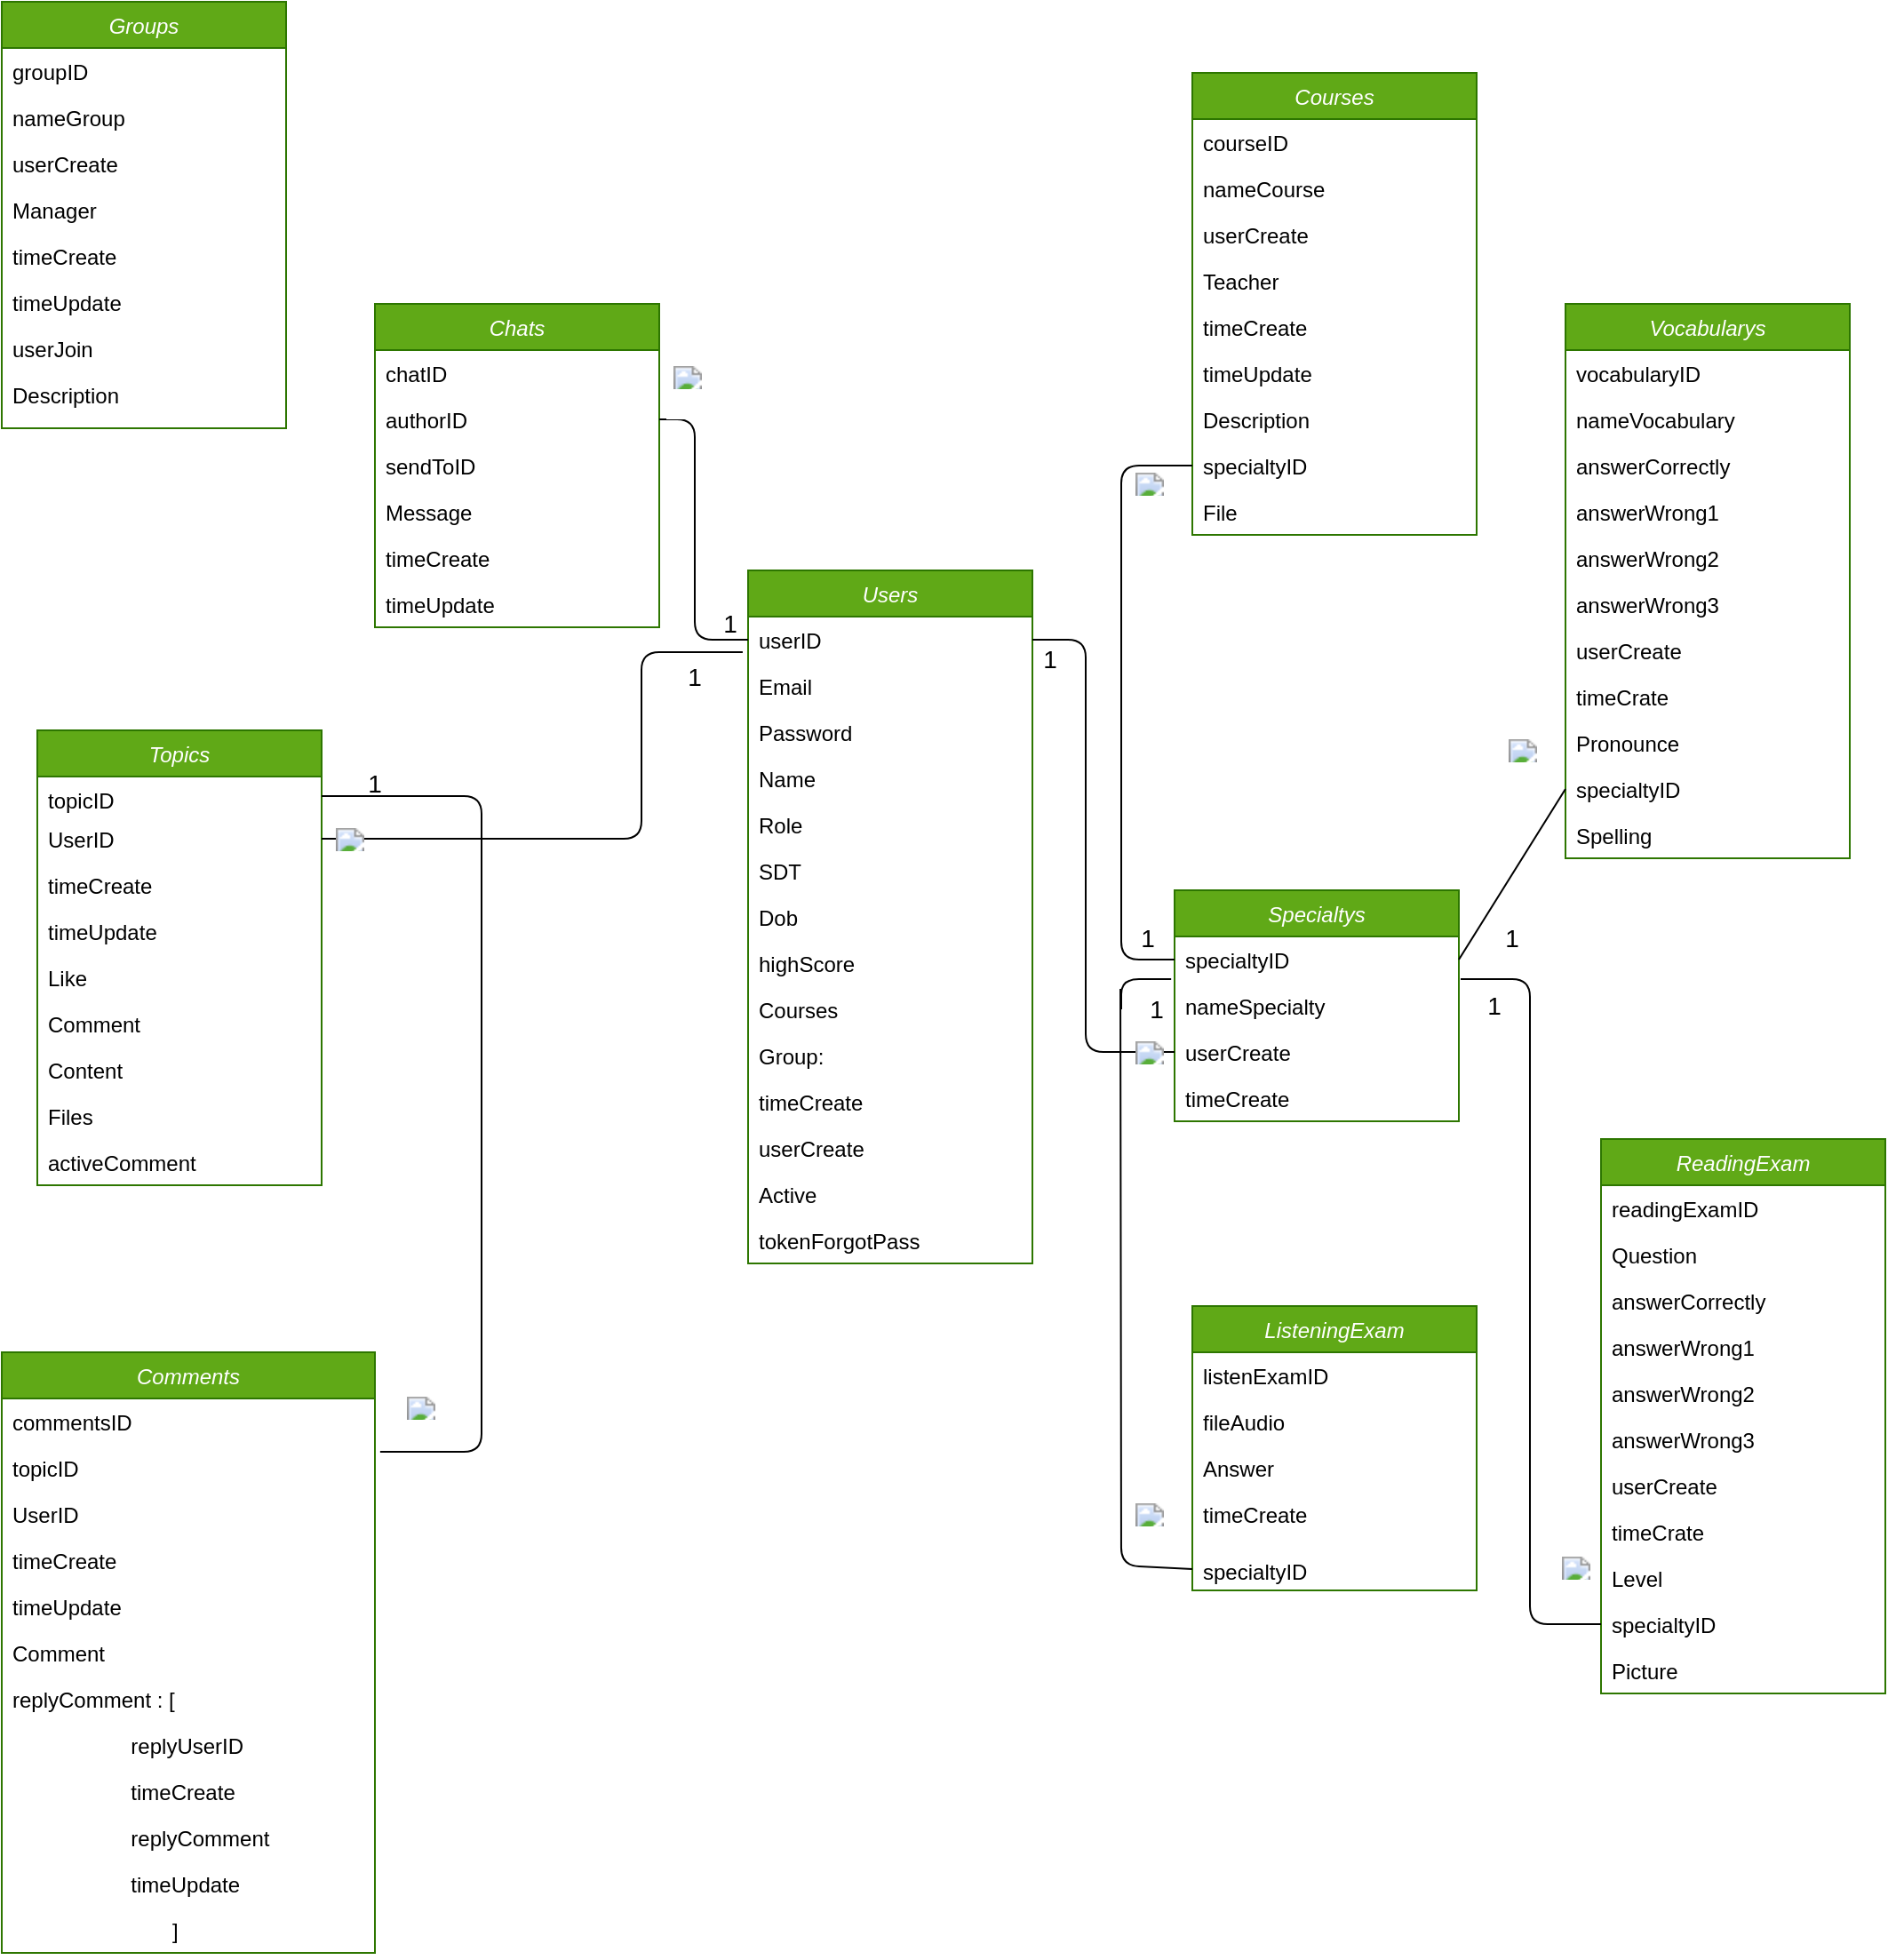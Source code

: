 <mxfile version="14.4.4" type="github">
  <diagram id="C5RBs43oDa-KdzZeNtuy" name="Page-1">
    <mxGraphModel dx="1422" dy="1973" grid="1" gridSize="10" guides="1" tooltips="1" connect="1" arrows="1" fold="1" page="1" pageScale="1" pageWidth="827" pageHeight="1169" math="0" shadow="0">
      <root>
        <mxCell id="WIyWlLk6GJQsqaUBKTNV-0" />
        <mxCell id="WIyWlLk6GJQsqaUBKTNV-1" parent="WIyWlLk6GJQsqaUBKTNV-0" />
        <mxCell id="zkfFHV4jXpPFQw0GAbJ--0" value="Users" style="swimlane;fontStyle=2;align=center;verticalAlign=top;childLayout=stackLayout;horizontal=1;startSize=26;horizontalStack=0;resizeParent=1;resizeLast=0;collapsible=1;marginBottom=0;rounded=0;shadow=0;strokeWidth=1;fillColor=#60a917;strokeColor=#2D7600;fontColor=#ffffff;" parent="WIyWlLk6GJQsqaUBKTNV-1" vertex="1">
          <mxGeometry x="470" y="-50" width="160" height="390" as="geometry">
            <mxRectangle x="230" y="140" width="160" height="26" as="alternateBounds" />
          </mxGeometry>
        </mxCell>
        <mxCell id="DKX2sRa082bbhXVmn_DM-65" value="userID" style="text;align=left;verticalAlign=top;spacingLeft=4;spacingRight=4;overflow=hidden;rotatable=0;points=[[0,0.5],[1,0.5]];portConstraint=eastwest;rounded=0;shadow=0;html=0;" vertex="1" parent="zkfFHV4jXpPFQw0GAbJ--0">
          <mxGeometry y="26" width="160" height="26" as="geometry" />
        </mxCell>
        <mxCell id="DKX2sRa082bbhXVmn_DM-53" value="Email" style="text;align=left;verticalAlign=top;spacingLeft=4;spacingRight=4;overflow=hidden;rotatable=0;points=[[0,0.5],[1,0.5]];portConstraint=eastwest;" vertex="1" parent="zkfFHV4jXpPFQw0GAbJ--0">
          <mxGeometry y="52" width="160" height="26" as="geometry" />
        </mxCell>
        <mxCell id="DKX2sRa082bbhXVmn_DM-54" value="Password" style="text;align=left;verticalAlign=top;spacingLeft=4;spacingRight=4;overflow=hidden;rotatable=0;points=[[0,0.5],[1,0.5]];portConstraint=eastwest;rounded=0;shadow=0;html=0;" vertex="1" parent="zkfFHV4jXpPFQw0GAbJ--0">
          <mxGeometry y="78" width="160" height="26" as="geometry" />
        </mxCell>
        <mxCell id="DKX2sRa082bbhXVmn_DM-55" value="Name" style="text;align=left;verticalAlign=top;spacingLeft=4;spacingRight=4;overflow=hidden;rotatable=0;points=[[0,0.5],[1,0.5]];portConstraint=eastwest;rounded=0;shadow=0;html=0;" vertex="1" parent="zkfFHV4jXpPFQw0GAbJ--0">
          <mxGeometry y="104" width="160" height="26" as="geometry" />
        </mxCell>
        <mxCell id="DKX2sRa082bbhXVmn_DM-57" value="Role" style="text;align=left;verticalAlign=top;spacingLeft=4;spacingRight=4;overflow=hidden;rotatable=0;points=[[0,0.5],[1,0.5]];portConstraint=eastwest;" vertex="1" parent="zkfFHV4jXpPFQw0GAbJ--0">
          <mxGeometry y="130" width="160" height="26" as="geometry" />
        </mxCell>
        <mxCell id="DKX2sRa082bbhXVmn_DM-58" value="SDT" style="text;align=left;verticalAlign=top;spacingLeft=4;spacingRight=4;overflow=hidden;rotatable=0;points=[[0,0.5],[1,0.5]];portConstraint=eastwest;" vertex="1" parent="zkfFHV4jXpPFQw0GAbJ--0">
          <mxGeometry y="156" width="160" height="26" as="geometry" />
        </mxCell>
        <mxCell id="DKX2sRa082bbhXVmn_DM-56" value="Dob" style="text;align=left;verticalAlign=top;spacingLeft=4;spacingRight=4;overflow=hidden;rotatable=0;points=[[0,0.5],[1,0.5]];portConstraint=eastwest;" vertex="1" parent="zkfFHV4jXpPFQw0GAbJ--0">
          <mxGeometry y="182" width="160" height="26" as="geometry" />
        </mxCell>
        <mxCell id="DKX2sRa082bbhXVmn_DM-62" value="highScore " style="text;align=left;verticalAlign=top;spacingLeft=4;spacingRight=4;overflow=hidden;rotatable=0;points=[[0,0.5],[1,0.5]];portConstraint=eastwest;" vertex="1" parent="zkfFHV4jXpPFQw0GAbJ--0">
          <mxGeometry y="208" width="160" height="26" as="geometry" />
        </mxCell>
        <mxCell id="DKX2sRa082bbhXVmn_DM-64" value="Courses" style="text;align=left;verticalAlign=top;spacingLeft=4;spacingRight=4;overflow=hidden;rotatable=0;points=[[0,0.5],[1,0.5]];portConstraint=eastwest;" vertex="1" parent="zkfFHV4jXpPFQw0GAbJ--0">
          <mxGeometry y="234" width="160" height="26" as="geometry" />
        </mxCell>
        <mxCell id="DKX2sRa082bbhXVmn_DM-61" value="Group: " style="text;align=left;verticalAlign=top;spacingLeft=4;spacingRight=4;overflow=hidden;rotatable=0;points=[[0,0.5],[1,0.5]];portConstraint=eastwest;" vertex="1" parent="zkfFHV4jXpPFQw0GAbJ--0">
          <mxGeometry y="260" width="160" height="26" as="geometry" />
        </mxCell>
        <mxCell id="DKX2sRa082bbhXVmn_DM-60" value="timeCreate" style="text;align=left;verticalAlign=top;spacingLeft=4;spacingRight=4;overflow=hidden;rotatable=0;points=[[0,0.5],[1,0.5]];portConstraint=eastwest;" vertex="1" parent="zkfFHV4jXpPFQw0GAbJ--0">
          <mxGeometry y="286" width="160" height="26" as="geometry" />
        </mxCell>
        <mxCell id="DKX2sRa082bbhXVmn_DM-59" value="userCreate" style="text;align=left;verticalAlign=top;spacingLeft=4;spacingRight=4;overflow=hidden;rotatable=0;points=[[0,0.5],[1,0.5]];portConstraint=eastwest;" vertex="1" parent="zkfFHV4jXpPFQw0GAbJ--0">
          <mxGeometry y="312" width="160" height="26" as="geometry" />
        </mxCell>
        <mxCell id="DKX2sRa082bbhXVmn_DM-63" value="Active" style="text;align=left;verticalAlign=top;spacingLeft=4;spacingRight=4;overflow=hidden;rotatable=0;points=[[0,0.5],[1,0.5]];portConstraint=eastwest;" vertex="1" parent="zkfFHV4jXpPFQw0GAbJ--0">
          <mxGeometry y="338" width="160" height="26" as="geometry" />
        </mxCell>
        <mxCell id="DKX2sRa082bbhXVmn_DM-79" value="tokenForgotPass" style="text;align=left;verticalAlign=top;spacingLeft=4;spacingRight=4;overflow=hidden;rotatable=0;points=[[0,0.5],[1,0.5]];portConstraint=eastwest;" vertex="1" parent="zkfFHV4jXpPFQw0GAbJ--0">
          <mxGeometry y="364" width="160" height="26" as="geometry" />
        </mxCell>
        <mxCell id="UrgilbvB2V-cs7pQ--tz-6" value="Specialtys" style="swimlane;fontStyle=2;align=center;verticalAlign=top;childLayout=stackLayout;horizontal=1;startSize=26;horizontalStack=0;resizeParent=1;resizeLast=0;collapsible=1;marginBottom=0;rounded=0;shadow=0;strokeWidth=1;fillColor=#60a917;strokeColor=#2D7600;fontColor=#ffffff;" parent="WIyWlLk6GJQsqaUBKTNV-1" vertex="1">
          <mxGeometry x="710" y="130" width="160" height="130" as="geometry">
            <mxRectangle x="230" y="140" width="160" height="26" as="alternateBounds" />
          </mxGeometry>
        </mxCell>
        <mxCell id="DKX2sRa082bbhXVmn_DM-66" value="specialtyID" style="text;align=left;verticalAlign=top;spacingLeft=4;spacingRight=4;overflow=hidden;rotatable=0;points=[[0,0.5],[1,0.5]];portConstraint=eastwest;rounded=0;shadow=0;html=0;" vertex="1" parent="UrgilbvB2V-cs7pQ--tz-6">
          <mxGeometry y="26" width="160" height="26" as="geometry" />
        </mxCell>
        <mxCell id="UrgilbvB2V-cs7pQ--tz-7" value="nameSpecialty&#xa; " style="text;align=left;verticalAlign=top;spacingLeft=4;spacingRight=4;overflow=hidden;rotatable=0;points=[[0,0.5],[1,0.5]];portConstraint=eastwest;" parent="UrgilbvB2V-cs7pQ--tz-6" vertex="1">
          <mxGeometry y="52" width="160" height="26" as="geometry" />
        </mxCell>
        <mxCell id="UrgilbvB2V-cs7pQ--tz-8" value="userCreate" style="text;align=left;verticalAlign=top;spacingLeft=4;spacingRight=4;overflow=hidden;rotatable=0;points=[[0,0.5],[1,0.5]];portConstraint=eastwest;rounded=0;shadow=0;html=0;" parent="UrgilbvB2V-cs7pQ--tz-6" vertex="1">
          <mxGeometry y="78" width="160" height="26" as="geometry" />
        </mxCell>
        <mxCell id="UrgilbvB2V-cs7pQ--tz-9" value="timeCreate" style="text;align=left;verticalAlign=top;spacingLeft=4;spacingRight=4;overflow=hidden;rotatable=0;points=[[0,0.5],[1,0.5]];portConstraint=eastwest;rounded=0;shadow=0;html=0;" parent="UrgilbvB2V-cs7pQ--tz-6" vertex="1">
          <mxGeometry y="104" width="160" height="26" as="geometry" />
        </mxCell>
        <mxCell id="UrgilbvB2V-cs7pQ--tz-18" value="Vocabularys" style="swimlane;fontStyle=2;align=center;verticalAlign=top;childLayout=stackLayout;horizontal=1;startSize=26;horizontalStack=0;resizeParent=1;resizeLast=0;collapsible=1;marginBottom=0;rounded=0;shadow=0;strokeWidth=1;fillColor=#60a917;strokeColor=#2D7600;fontColor=#ffffff;" parent="WIyWlLk6GJQsqaUBKTNV-1" vertex="1">
          <mxGeometry x="930" y="-200" width="160" height="312" as="geometry">
            <mxRectangle x="230" y="140" width="160" height="26" as="alternateBounds" />
          </mxGeometry>
        </mxCell>
        <mxCell id="DKX2sRa082bbhXVmn_DM-67" value="vocabularyID" style="text;align=left;verticalAlign=top;spacingLeft=4;spacingRight=4;overflow=hidden;rotatable=0;points=[[0,0.5],[1,0.5]];portConstraint=eastwest;" vertex="1" parent="UrgilbvB2V-cs7pQ--tz-18">
          <mxGeometry y="26" width="160" height="26" as="geometry" />
        </mxCell>
        <mxCell id="UrgilbvB2V-cs7pQ--tz-19" value="nameVocabulary" style="text;align=left;verticalAlign=top;spacingLeft=4;spacingRight=4;overflow=hidden;rotatable=0;points=[[0,0.5],[1,0.5]];portConstraint=eastwest;" parent="UrgilbvB2V-cs7pQ--tz-18" vertex="1">
          <mxGeometry y="52" width="160" height="26" as="geometry" />
        </mxCell>
        <mxCell id="UrgilbvB2V-cs7pQ--tz-20" value="answerCorrectly" style="text;align=left;verticalAlign=top;spacingLeft=4;spacingRight=4;overflow=hidden;rotatable=0;points=[[0,0.5],[1,0.5]];portConstraint=eastwest;rounded=0;shadow=0;html=0;" parent="UrgilbvB2V-cs7pQ--tz-18" vertex="1">
          <mxGeometry y="78" width="160" height="26" as="geometry" />
        </mxCell>
        <mxCell id="UrgilbvB2V-cs7pQ--tz-21" value="answerWrong1" style="text;align=left;verticalAlign=top;spacingLeft=4;spacingRight=4;overflow=hidden;rotatable=0;points=[[0,0.5],[1,0.5]];portConstraint=eastwest;rounded=0;shadow=0;html=0;" parent="UrgilbvB2V-cs7pQ--tz-18" vertex="1">
          <mxGeometry y="104" width="160" height="26" as="geometry" />
        </mxCell>
        <mxCell id="UrgilbvB2V-cs7pQ--tz-22" value="answerWrong2" style="text;align=left;verticalAlign=top;spacingLeft=4;spacingRight=4;overflow=hidden;rotatable=0;points=[[0,0.5],[1,0.5]];portConstraint=eastwest;" parent="UrgilbvB2V-cs7pQ--tz-18" vertex="1">
          <mxGeometry y="130" width="160" height="26" as="geometry" />
        </mxCell>
        <mxCell id="UrgilbvB2V-cs7pQ--tz-23" value="answerWrong3" style="text;align=left;verticalAlign=top;spacingLeft=4;spacingRight=4;overflow=hidden;rotatable=0;points=[[0,0.5],[1,0.5]];portConstraint=eastwest;" parent="UrgilbvB2V-cs7pQ--tz-18" vertex="1">
          <mxGeometry y="156" width="160" height="26" as="geometry" />
        </mxCell>
        <mxCell id="UrgilbvB2V-cs7pQ--tz-24" value="userCreate" style="text;align=left;verticalAlign=top;spacingLeft=4;spacingRight=4;overflow=hidden;rotatable=0;points=[[0,0.5],[1,0.5]];portConstraint=eastwest;" parent="UrgilbvB2V-cs7pQ--tz-18" vertex="1">
          <mxGeometry y="182" width="160" height="26" as="geometry" />
        </mxCell>
        <mxCell id="UrgilbvB2V-cs7pQ--tz-25" value="timeCrate" style="text;align=left;verticalAlign=top;spacingLeft=4;spacingRight=4;overflow=hidden;rotatable=0;points=[[0,0.5],[1,0.5]];portConstraint=eastwest;" parent="UrgilbvB2V-cs7pQ--tz-18" vertex="1">
          <mxGeometry y="208" width="160" height="26" as="geometry" />
        </mxCell>
        <mxCell id="UrgilbvB2V-cs7pQ--tz-26" value="Pronounce" style="text;align=left;verticalAlign=top;spacingLeft=4;spacingRight=4;overflow=hidden;rotatable=0;points=[[0,0.5],[1,0.5]];portConstraint=eastwest;" parent="UrgilbvB2V-cs7pQ--tz-18" vertex="1">
          <mxGeometry y="234" width="160" height="26" as="geometry" />
        </mxCell>
        <mxCell id="UrgilbvB2V-cs7pQ--tz-27" value="specialtyID" style="text;align=left;verticalAlign=top;spacingLeft=4;spacingRight=4;overflow=hidden;rotatable=0;points=[[0,0.5],[1,0.5]];portConstraint=eastwest;" parent="UrgilbvB2V-cs7pQ--tz-18" vertex="1">
          <mxGeometry y="260" width="160" height="26" as="geometry" />
        </mxCell>
        <mxCell id="UrgilbvB2V-cs7pQ--tz-28" value="Spelling" style="text;align=left;verticalAlign=top;spacingLeft=4;spacingRight=4;overflow=hidden;rotatable=0;points=[[0,0.5],[1,0.5]];portConstraint=eastwest;" parent="UrgilbvB2V-cs7pQ--tz-18" vertex="1">
          <mxGeometry y="286" width="160" height="26" as="geometry" />
        </mxCell>
        <mxCell id="UrgilbvB2V-cs7pQ--tz-33" value="ReadingExam" style="swimlane;fontStyle=2;align=center;verticalAlign=top;childLayout=stackLayout;horizontal=1;startSize=26;horizontalStack=0;resizeParent=1;resizeLast=0;collapsible=1;marginBottom=0;rounded=0;shadow=0;strokeWidth=1;fillColor=#60a917;strokeColor=#2D7600;fontColor=#ffffff;" parent="WIyWlLk6GJQsqaUBKTNV-1" vertex="1">
          <mxGeometry x="950" y="270" width="160" height="312" as="geometry">
            <mxRectangle x="230" y="140" width="160" height="26" as="alternateBounds" />
          </mxGeometry>
        </mxCell>
        <mxCell id="DKX2sRa082bbhXVmn_DM-69" value="readingExamID" style="text;align=left;verticalAlign=top;spacingLeft=4;spacingRight=4;overflow=hidden;rotatable=0;points=[[0,0.5],[1,0.5]];portConstraint=eastwest;" vertex="1" parent="UrgilbvB2V-cs7pQ--tz-33">
          <mxGeometry y="26" width="160" height="26" as="geometry" />
        </mxCell>
        <mxCell id="UrgilbvB2V-cs7pQ--tz-34" value="Question" style="text;align=left;verticalAlign=top;spacingLeft=4;spacingRight=4;overflow=hidden;rotatable=0;points=[[0,0.5],[1,0.5]];portConstraint=eastwest;" parent="UrgilbvB2V-cs7pQ--tz-33" vertex="1">
          <mxGeometry y="52" width="160" height="26" as="geometry" />
        </mxCell>
        <mxCell id="UrgilbvB2V-cs7pQ--tz-35" value="answerCorrectly" style="text;align=left;verticalAlign=top;spacingLeft=4;spacingRight=4;overflow=hidden;rotatable=0;points=[[0,0.5],[1,0.5]];portConstraint=eastwest;rounded=0;shadow=0;html=0;" parent="UrgilbvB2V-cs7pQ--tz-33" vertex="1">
          <mxGeometry y="78" width="160" height="26" as="geometry" />
        </mxCell>
        <mxCell id="UrgilbvB2V-cs7pQ--tz-36" value="answerWrong1" style="text;align=left;verticalAlign=top;spacingLeft=4;spacingRight=4;overflow=hidden;rotatable=0;points=[[0,0.5],[1,0.5]];portConstraint=eastwest;rounded=0;shadow=0;html=0;" parent="UrgilbvB2V-cs7pQ--tz-33" vertex="1">
          <mxGeometry y="104" width="160" height="26" as="geometry" />
        </mxCell>
        <mxCell id="UrgilbvB2V-cs7pQ--tz-37" value="answerWrong2" style="text;align=left;verticalAlign=top;spacingLeft=4;spacingRight=4;overflow=hidden;rotatable=0;points=[[0,0.5],[1,0.5]];portConstraint=eastwest;" parent="UrgilbvB2V-cs7pQ--tz-33" vertex="1">
          <mxGeometry y="130" width="160" height="26" as="geometry" />
        </mxCell>
        <mxCell id="UrgilbvB2V-cs7pQ--tz-38" value="answerWrong3" style="text;align=left;verticalAlign=top;spacingLeft=4;spacingRight=4;overflow=hidden;rotatable=0;points=[[0,0.5],[1,0.5]];portConstraint=eastwest;" parent="UrgilbvB2V-cs7pQ--tz-33" vertex="1">
          <mxGeometry y="156" width="160" height="26" as="geometry" />
        </mxCell>
        <mxCell id="UrgilbvB2V-cs7pQ--tz-39" value="userCreate" style="text;align=left;verticalAlign=top;spacingLeft=4;spacingRight=4;overflow=hidden;rotatable=0;points=[[0,0.5],[1,0.5]];portConstraint=eastwest;" parent="UrgilbvB2V-cs7pQ--tz-33" vertex="1">
          <mxGeometry y="182" width="160" height="26" as="geometry" />
        </mxCell>
        <mxCell id="UrgilbvB2V-cs7pQ--tz-40" value="timeCrate" style="text;align=left;verticalAlign=top;spacingLeft=4;spacingRight=4;overflow=hidden;rotatable=0;points=[[0,0.5],[1,0.5]];portConstraint=eastwest;" parent="UrgilbvB2V-cs7pQ--tz-33" vertex="1">
          <mxGeometry y="208" width="160" height="26" as="geometry" />
        </mxCell>
        <mxCell id="UrgilbvB2V-cs7pQ--tz-41" value="Level" style="text;align=left;verticalAlign=top;spacingLeft=4;spacingRight=4;overflow=hidden;rotatable=0;points=[[0,0.5],[1,0.5]];portConstraint=eastwest;" parent="UrgilbvB2V-cs7pQ--tz-33" vertex="1">
          <mxGeometry y="234" width="160" height="26" as="geometry" />
        </mxCell>
        <mxCell id="UrgilbvB2V-cs7pQ--tz-42" value="specialtyID" style="text;align=left;verticalAlign=top;spacingLeft=4;spacingRight=4;overflow=hidden;rotatable=0;points=[[0,0.5],[1,0.5]];portConstraint=eastwest;" parent="UrgilbvB2V-cs7pQ--tz-33" vertex="1">
          <mxGeometry y="260" width="160" height="26" as="geometry" />
        </mxCell>
        <mxCell id="UrgilbvB2V-cs7pQ--tz-43" value="Picture" style="text;align=left;verticalAlign=top;spacingLeft=4;spacingRight=4;overflow=hidden;rotatable=0;points=[[0,0.5],[1,0.5]];portConstraint=eastwest;" parent="UrgilbvB2V-cs7pQ--tz-33" vertex="1">
          <mxGeometry y="286" width="160" height="26" as="geometry" />
        </mxCell>
        <mxCell id="DKX2sRa082bbhXVmn_DM-1" value="Topics" style="swimlane;fontStyle=2;align=center;verticalAlign=top;childLayout=stackLayout;horizontal=1;startSize=26;horizontalStack=0;resizeParent=1;resizeLast=0;collapsible=1;marginBottom=0;rounded=0;shadow=0;strokeWidth=1;fillColor=#60a917;strokeColor=#2D7600;fontColor=#ffffff;" vertex="1" parent="WIyWlLk6GJQsqaUBKTNV-1">
          <mxGeometry x="70" y="40" width="160" height="256" as="geometry">
            <mxRectangle x="230" y="140" width="160" height="26" as="alternateBounds" />
          </mxGeometry>
        </mxCell>
        <mxCell id="DKX2sRa082bbhXVmn_DM-2" value="topicID" style="text;align=left;verticalAlign=top;spacingLeft=4;spacingRight=4;overflow=hidden;rotatable=0;points=[[0,0.5],[1,0.5]];portConstraint=eastwest;" vertex="1" parent="DKX2sRa082bbhXVmn_DM-1">
          <mxGeometry y="26" width="160" height="22" as="geometry" />
        </mxCell>
        <mxCell id="DKX2sRa082bbhXVmn_DM-70" value="UserID" style="text;align=left;verticalAlign=top;spacingLeft=4;spacingRight=4;overflow=hidden;rotatable=0;points=[[0,0.5],[1,0.5]];portConstraint=eastwest;" vertex="1" parent="DKX2sRa082bbhXVmn_DM-1">
          <mxGeometry y="48" width="160" height="26" as="geometry" />
        </mxCell>
        <mxCell id="DKX2sRa082bbhXVmn_DM-3" value="timeCreate" style="text;align=left;verticalAlign=top;spacingLeft=4;spacingRight=4;overflow=hidden;rotatable=0;points=[[0,0.5],[1,0.5]];portConstraint=eastwest;rounded=0;shadow=0;html=0;" vertex="1" parent="DKX2sRa082bbhXVmn_DM-1">
          <mxGeometry y="74" width="160" height="26" as="geometry" />
        </mxCell>
        <mxCell id="DKX2sRa082bbhXVmn_DM-4" value="timeUpdate" style="text;align=left;verticalAlign=top;spacingLeft=4;spacingRight=4;overflow=hidden;rotatable=0;points=[[0,0.5],[1,0.5]];portConstraint=eastwest;rounded=0;shadow=0;html=0;" vertex="1" parent="DKX2sRa082bbhXVmn_DM-1">
          <mxGeometry y="100" width="160" height="26" as="geometry" />
        </mxCell>
        <mxCell id="DKX2sRa082bbhXVmn_DM-5" value="Like" style="text;align=left;verticalAlign=top;spacingLeft=4;spacingRight=4;overflow=hidden;rotatable=0;points=[[0,0.5],[1,0.5]];portConstraint=eastwest;" vertex="1" parent="DKX2sRa082bbhXVmn_DM-1">
          <mxGeometry y="126" width="160" height="26" as="geometry" />
        </mxCell>
        <mxCell id="DKX2sRa082bbhXVmn_DM-6" value="Comment" style="text;align=left;verticalAlign=top;spacingLeft=4;spacingRight=4;overflow=hidden;rotatable=0;points=[[0,0.5],[1,0.5]];portConstraint=eastwest;" vertex="1" parent="DKX2sRa082bbhXVmn_DM-1">
          <mxGeometry y="152" width="160" height="26" as="geometry" />
        </mxCell>
        <mxCell id="DKX2sRa082bbhXVmn_DM-7" value="Content" style="text;align=left;verticalAlign=top;spacingLeft=4;spacingRight=4;overflow=hidden;rotatable=0;points=[[0,0.5],[1,0.5]];portConstraint=eastwest;" vertex="1" parent="DKX2sRa082bbhXVmn_DM-1">
          <mxGeometry y="178" width="160" height="26" as="geometry" />
        </mxCell>
        <mxCell id="DKX2sRa082bbhXVmn_DM-12" value="Files" style="text;align=left;verticalAlign=top;spacingLeft=4;spacingRight=4;overflow=hidden;rotatable=0;points=[[0,0.5],[1,0.5]];portConstraint=eastwest;" vertex="1" parent="DKX2sRa082bbhXVmn_DM-1">
          <mxGeometry y="204" width="160" height="26" as="geometry" />
        </mxCell>
        <mxCell id="DKX2sRa082bbhXVmn_DM-134" value="activeComment" style="text;align=left;verticalAlign=top;spacingLeft=4;spacingRight=4;overflow=hidden;rotatable=0;points=[[0,0.5],[1,0.5]];portConstraint=eastwest;" vertex="1" parent="DKX2sRa082bbhXVmn_DM-1">
          <mxGeometry y="230" width="160" height="26" as="geometry" />
        </mxCell>
        <mxCell id="DKX2sRa082bbhXVmn_DM-13" value="Comments" style="swimlane;fontStyle=2;align=center;verticalAlign=top;childLayout=stackLayout;horizontal=1;startSize=26;horizontalStack=0;resizeParent=1;resizeLast=0;collapsible=1;marginBottom=0;rounded=0;shadow=0;strokeWidth=1;fillColor=#60a917;strokeColor=#2D7600;fontColor=#ffffff;" vertex="1" parent="WIyWlLk6GJQsqaUBKTNV-1">
          <mxGeometry x="50" y="390" width="210" height="338" as="geometry">
            <mxRectangle x="230" y="140" width="160" height="26" as="alternateBounds" />
          </mxGeometry>
        </mxCell>
        <mxCell id="DKX2sRa082bbhXVmn_DM-14" value="commentsID&#xa;&#xa;" style="text;align=left;verticalAlign=top;spacingLeft=4;spacingRight=4;overflow=hidden;rotatable=0;points=[[0,0.5],[1,0.5]];portConstraint=eastwest;" vertex="1" parent="DKX2sRa082bbhXVmn_DM-13">
          <mxGeometry y="26" width="210" height="26" as="geometry" />
        </mxCell>
        <mxCell id="DKX2sRa082bbhXVmn_DM-71" value="topicID" style="text;align=left;verticalAlign=top;spacingLeft=4;spacingRight=4;overflow=hidden;rotatable=0;points=[[0,0.5],[1,0.5]];portConstraint=eastwest;" vertex="1" parent="DKX2sRa082bbhXVmn_DM-13">
          <mxGeometry y="52" width="210" height="26" as="geometry" />
        </mxCell>
        <mxCell id="DKX2sRa082bbhXVmn_DM-15" value="UserID" style="text;align=left;verticalAlign=top;spacingLeft=4;spacingRight=4;overflow=hidden;rotatable=0;points=[[0,0.5],[1,0.5]];portConstraint=eastwest;rounded=0;shadow=0;html=0;" vertex="1" parent="DKX2sRa082bbhXVmn_DM-13">
          <mxGeometry y="78" width="210" height="26" as="geometry" />
        </mxCell>
        <mxCell id="DKX2sRa082bbhXVmn_DM-16" value="timeCreate" style="text;align=left;verticalAlign=top;spacingLeft=4;spacingRight=4;overflow=hidden;rotatable=0;points=[[0,0.5],[1,0.5]];portConstraint=eastwest;rounded=0;shadow=0;html=0;" vertex="1" parent="DKX2sRa082bbhXVmn_DM-13">
          <mxGeometry y="104" width="210" height="26" as="geometry" />
        </mxCell>
        <mxCell id="DKX2sRa082bbhXVmn_DM-17" value="timeUpdate" style="text;align=left;verticalAlign=top;spacingLeft=4;spacingRight=4;overflow=hidden;rotatable=0;points=[[0,0.5],[1,0.5]];portConstraint=eastwest;" vertex="1" parent="DKX2sRa082bbhXVmn_DM-13">
          <mxGeometry y="130" width="210" height="26" as="geometry" />
        </mxCell>
        <mxCell id="DKX2sRa082bbhXVmn_DM-36" value="Comment" style="text;align=left;verticalAlign=top;spacingLeft=4;spacingRight=4;overflow=hidden;rotatable=0;points=[[0,0.5],[1,0.5]];portConstraint=eastwest;" vertex="1" parent="DKX2sRa082bbhXVmn_DM-13">
          <mxGeometry y="156" width="210" height="26" as="geometry" />
        </mxCell>
        <mxCell id="DKX2sRa082bbhXVmn_DM-18" value="replyComment : [" style="text;align=left;verticalAlign=top;spacingLeft=4;spacingRight=4;overflow=hidden;rotatable=0;points=[[0,0.5],[1,0.5]];portConstraint=eastwest;" vertex="1" parent="DKX2sRa082bbhXVmn_DM-13">
          <mxGeometry y="182" width="210" height="26" as="geometry" />
        </mxCell>
        <mxCell id="DKX2sRa082bbhXVmn_DM-30" value="                    replyUserID" style="text;align=left;verticalAlign=top;spacingLeft=4;spacingRight=4;overflow=hidden;rotatable=0;points=[[0,0.5],[1,0.5]];portConstraint=eastwest;" vertex="1" parent="DKX2sRa082bbhXVmn_DM-13">
          <mxGeometry y="208" width="210" height="26" as="geometry" />
        </mxCell>
        <mxCell id="DKX2sRa082bbhXVmn_DM-31" value="                    timeCreate" style="text;align=left;verticalAlign=top;spacingLeft=4;spacingRight=4;overflow=hidden;rotatable=0;points=[[0,0.5],[1,0.5]];portConstraint=eastwest;" vertex="1" parent="DKX2sRa082bbhXVmn_DM-13">
          <mxGeometry y="234" width="210" height="26" as="geometry" />
        </mxCell>
        <mxCell id="DKX2sRa082bbhXVmn_DM-32" value="                    replyComment" style="text;align=left;verticalAlign=top;spacingLeft=4;spacingRight=4;overflow=hidden;rotatable=0;points=[[0,0.5],[1,0.5]];portConstraint=eastwest;" vertex="1" parent="DKX2sRa082bbhXVmn_DM-13">
          <mxGeometry y="260" width="210" height="26" as="geometry" />
        </mxCell>
        <mxCell id="DKX2sRa082bbhXVmn_DM-35" value="                    timeUpdate" style="text;align=left;verticalAlign=top;spacingLeft=4;spacingRight=4;overflow=hidden;rotatable=0;points=[[0,0.5],[1,0.5]];portConstraint=eastwest;" vertex="1" parent="DKX2sRa082bbhXVmn_DM-13">
          <mxGeometry y="286" width="210" height="26" as="geometry" />
        </mxCell>
        <mxCell id="DKX2sRa082bbhXVmn_DM-37" value="                           ]" style="text;align=left;verticalAlign=top;spacingLeft=4;spacingRight=4;overflow=hidden;rotatable=0;points=[[0,0.5],[1,0.5]];portConstraint=eastwest;" vertex="1" parent="DKX2sRa082bbhXVmn_DM-13">
          <mxGeometry y="312" width="210" height="26" as="geometry" />
        </mxCell>
        <mxCell id="DKX2sRa082bbhXVmn_DM-21" value="Chats" style="swimlane;fontStyle=2;align=center;verticalAlign=top;childLayout=stackLayout;horizontal=1;startSize=26;horizontalStack=0;resizeParent=1;resizeLast=0;collapsible=1;marginBottom=0;rounded=0;shadow=0;strokeWidth=1;fillColor=#60a917;strokeColor=#2D7600;fontColor=#ffffff;" vertex="1" parent="WIyWlLk6GJQsqaUBKTNV-1">
          <mxGeometry x="260" y="-200" width="160" height="182" as="geometry">
            <mxRectangle x="230" y="140" width="160" height="26" as="alternateBounds" />
          </mxGeometry>
        </mxCell>
        <mxCell id="DKX2sRa082bbhXVmn_DM-22" value="chatID" style="text;align=left;verticalAlign=top;spacingLeft=4;spacingRight=4;overflow=hidden;rotatable=0;points=[[0,0.5],[1,0.5]];portConstraint=eastwest;" vertex="1" parent="DKX2sRa082bbhXVmn_DM-21">
          <mxGeometry y="26" width="160" height="26" as="geometry" />
        </mxCell>
        <mxCell id="DKX2sRa082bbhXVmn_DM-72" value="authorID" style="text;align=left;verticalAlign=top;spacingLeft=4;spacingRight=4;overflow=hidden;rotatable=0;points=[[0,0.5],[1,0.5]];portConstraint=eastwest;" vertex="1" parent="DKX2sRa082bbhXVmn_DM-21">
          <mxGeometry y="52" width="160" height="26" as="geometry" />
        </mxCell>
        <mxCell id="DKX2sRa082bbhXVmn_DM-23" value="sendToID" style="text;align=left;verticalAlign=top;spacingLeft=4;spacingRight=4;overflow=hidden;rotatable=0;points=[[0,0.5],[1,0.5]];portConstraint=eastwest;rounded=0;shadow=0;html=0;" vertex="1" parent="DKX2sRa082bbhXVmn_DM-21">
          <mxGeometry y="78" width="160" height="26" as="geometry" />
        </mxCell>
        <mxCell id="DKX2sRa082bbhXVmn_DM-24" value="Message" style="text;align=left;verticalAlign=top;spacingLeft=4;spacingRight=4;overflow=hidden;rotatable=0;points=[[0,0.5],[1,0.5]];portConstraint=eastwest;rounded=0;shadow=0;html=0;" vertex="1" parent="DKX2sRa082bbhXVmn_DM-21">
          <mxGeometry y="104" width="160" height="26" as="geometry" />
        </mxCell>
        <mxCell id="DKX2sRa082bbhXVmn_DM-28" value="timeCreate" style="text;align=left;verticalAlign=top;spacingLeft=4;spacingRight=4;overflow=hidden;rotatable=0;points=[[0,0.5],[1,0.5]];portConstraint=eastwest;" vertex="1" parent="DKX2sRa082bbhXVmn_DM-21">
          <mxGeometry y="130" width="160" height="26" as="geometry" />
        </mxCell>
        <mxCell id="DKX2sRa082bbhXVmn_DM-29" value="timeUpdate" style="text;align=left;verticalAlign=top;spacingLeft=4;spacingRight=4;overflow=hidden;rotatable=0;points=[[0,0.5],[1,0.5]];portConstraint=eastwest;" vertex="1" parent="DKX2sRa082bbhXVmn_DM-21">
          <mxGeometry y="156" width="160" height="26" as="geometry" />
        </mxCell>
        <mxCell id="DKX2sRa082bbhXVmn_DM-38" value="Groups" style="swimlane;fontStyle=2;align=center;verticalAlign=top;childLayout=stackLayout;horizontal=1;startSize=26;horizontalStack=0;resizeParent=1;resizeLast=0;collapsible=1;marginBottom=0;rounded=0;shadow=0;strokeWidth=1;fillColor=#60a917;strokeColor=#2D7600;fontColor=#ffffff;" vertex="1" parent="WIyWlLk6GJQsqaUBKTNV-1">
          <mxGeometry x="50" y="-370" width="160" height="240" as="geometry">
            <mxRectangle x="230" y="140" width="160" height="26" as="alternateBounds" />
          </mxGeometry>
        </mxCell>
        <mxCell id="DKX2sRa082bbhXVmn_DM-39" value="groupID" style="text;align=left;verticalAlign=top;spacingLeft=4;spacingRight=4;overflow=hidden;rotatable=0;points=[[0,0.5],[1,0.5]];portConstraint=eastwest;" vertex="1" parent="DKX2sRa082bbhXVmn_DM-38">
          <mxGeometry y="26" width="160" height="26" as="geometry" />
        </mxCell>
        <mxCell id="DKX2sRa082bbhXVmn_DM-73" value="nameGroup" style="text;align=left;verticalAlign=top;spacingLeft=4;spacingRight=4;overflow=hidden;rotatable=0;points=[[0,0.5],[1,0.5]];portConstraint=eastwest;" vertex="1" parent="DKX2sRa082bbhXVmn_DM-38">
          <mxGeometry y="52" width="160" height="26" as="geometry" />
        </mxCell>
        <mxCell id="DKX2sRa082bbhXVmn_DM-40" value="userCreate" style="text;align=left;verticalAlign=top;spacingLeft=4;spacingRight=4;overflow=hidden;rotatable=0;points=[[0,0.5],[1,0.5]];portConstraint=eastwest;rounded=0;shadow=0;html=0;" vertex="1" parent="DKX2sRa082bbhXVmn_DM-38">
          <mxGeometry y="78" width="160" height="26" as="geometry" />
        </mxCell>
        <mxCell id="DKX2sRa082bbhXVmn_DM-41" value="Manager" style="text;align=left;verticalAlign=top;spacingLeft=4;spacingRight=4;overflow=hidden;rotatable=0;points=[[0,0.5],[1,0.5]];portConstraint=eastwest;rounded=0;shadow=0;html=0;" vertex="1" parent="DKX2sRa082bbhXVmn_DM-38">
          <mxGeometry y="104" width="160" height="26" as="geometry" />
        </mxCell>
        <mxCell id="DKX2sRa082bbhXVmn_DM-42" value="timeCreate" style="text;align=left;verticalAlign=top;spacingLeft=4;spacingRight=4;overflow=hidden;rotatable=0;points=[[0,0.5],[1,0.5]];portConstraint=eastwest;" vertex="1" parent="DKX2sRa082bbhXVmn_DM-38">
          <mxGeometry y="130" width="160" height="26" as="geometry" />
        </mxCell>
        <mxCell id="DKX2sRa082bbhXVmn_DM-43" value="timeUpdate" style="text;align=left;verticalAlign=top;spacingLeft=4;spacingRight=4;overflow=hidden;rotatable=0;points=[[0,0.5],[1,0.5]];portConstraint=eastwest;" vertex="1" parent="DKX2sRa082bbhXVmn_DM-38">
          <mxGeometry y="156" width="160" height="26" as="geometry" />
        </mxCell>
        <mxCell id="DKX2sRa082bbhXVmn_DM-44" value="userJoin" style="text;align=left;verticalAlign=top;spacingLeft=4;spacingRight=4;overflow=hidden;rotatable=0;points=[[0,0.5],[1,0.5]];portConstraint=eastwest;" vertex="1" parent="DKX2sRa082bbhXVmn_DM-38">
          <mxGeometry y="182" width="160" height="26" as="geometry" />
        </mxCell>
        <mxCell id="DKX2sRa082bbhXVmn_DM-77" value="Description" style="text;align=left;verticalAlign=top;spacingLeft=4;spacingRight=4;overflow=hidden;rotatable=0;points=[[0,0.5],[1,0.5]];portConstraint=eastwest;" vertex="1" parent="DKX2sRa082bbhXVmn_DM-38">
          <mxGeometry y="208" width="160" height="26" as="geometry" />
        </mxCell>
        <mxCell id="DKX2sRa082bbhXVmn_DM-45" value="Courses" style="swimlane;fontStyle=2;align=center;verticalAlign=top;childLayout=stackLayout;horizontal=1;startSize=26;horizontalStack=0;resizeParent=1;resizeLast=0;collapsible=1;marginBottom=0;rounded=0;shadow=0;strokeWidth=1;fillColor=#60a917;strokeColor=#2D7600;fontColor=#ffffff;" vertex="1" parent="WIyWlLk6GJQsqaUBKTNV-1">
          <mxGeometry x="720" y="-330" width="160" height="260" as="geometry">
            <mxRectangle x="230" y="140" width="160" height="26" as="alternateBounds" />
          </mxGeometry>
        </mxCell>
        <mxCell id="DKX2sRa082bbhXVmn_DM-46" value="courseID" style="text;align=left;verticalAlign=top;spacingLeft=4;spacingRight=4;overflow=hidden;rotatable=0;points=[[0,0.5],[1,0.5]];portConstraint=eastwest;" vertex="1" parent="DKX2sRa082bbhXVmn_DM-45">
          <mxGeometry y="26" width="160" height="26" as="geometry" />
        </mxCell>
        <mxCell id="DKX2sRa082bbhXVmn_DM-74" value="nameCourse" style="text;align=left;verticalAlign=top;spacingLeft=4;spacingRight=4;overflow=hidden;rotatable=0;points=[[0,0.5],[1,0.5]];portConstraint=eastwest;" vertex="1" parent="DKX2sRa082bbhXVmn_DM-45">
          <mxGeometry y="52" width="160" height="26" as="geometry" />
        </mxCell>
        <mxCell id="DKX2sRa082bbhXVmn_DM-47" value="userCreate" style="text;align=left;verticalAlign=top;spacingLeft=4;spacingRight=4;overflow=hidden;rotatable=0;points=[[0,0.5],[1,0.5]];portConstraint=eastwest;rounded=0;shadow=0;html=0;" vertex="1" parent="DKX2sRa082bbhXVmn_DM-45">
          <mxGeometry y="78" width="160" height="26" as="geometry" />
        </mxCell>
        <mxCell id="DKX2sRa082bbhXVmn_DM-48" value="Teacher" style="text;align=left;verticalAlign=top;spacingLeft=4;spacingRight=4;overflow=hidden;rotatable=0;points=[[0,0.5],[1,0.5]];portConstraint=eastwest;rounded=0;shadow=0;html=0;" vertex="1" parent="DKX2sRa082bbhXVmn_DM-45">
          <mxGeometry y="104" width="160" height="26" as="geometry" />
        </mxCell>
        <mxCell id="DKX2sRa082bbhXVmn_DM-49" value="timeCreate" style="text;align=left;verticalAlign=top;spacingLeft=4;spacingRight=4;overflow=hidden;rotatable=0;points=[[0,0.5],[1,0.5]];portConstraint=eastwest;" vertex="1" parent="DKX2sRa082bbhXVmn_DM-45">
          <mxGeometry y="130" width="160" height="26" as="geometry" />
        </mxCell>
        <mxCell id="DKX2sRa082bbhXVmn_DM-50" value="timeUpdate" style="text;align=left;verticalAlign=top;spacingLeft=4;spacingRight=4;overflow=hidden;rotatable=0;points=[[0,0.5],[1,0.5]];portConstraint=eastwest;" vertex="1" parent="DKX2sRa082bbhXVmn_DM-45">
          <mxGeometry y="156" width="160" height="26" as="geometry" />
        </mxCell>
        <mxCell id="DKX2sRa082bbhXVmn_DM-75" value="Description" style="text;align=left;verticalAlign=top;spacingLeft=4;spacingRight=4;overflow=hidden;rotatable=0;points=[[0,0.5],[1,0.5]];portConstraint=eastwest;" vertex="1" parent="DKX2sRa082bbhXVmn_DM-45">
          <mxGeometry y="182" width="160" height="26" as="geometry" />
        </mxCell>
        <mxCell id="DKX2sRa082bbhXVmn_DM-107" value="specialtyID" style="text;align=left;verticalAlign=top;spacingLeft=4;spacingRight=4;overflow=hidden;rotatable=0;points=[[0,0.5],[1,0.5]];portConstraint=eastwest;" vertex="1" parent="DKX2sRa082bbhXVmn_DM-45">
          <mxGeometry y="208" width="160" height="26" as="geometry" />
        </mxCell>
        <mxCell id="DKX2sRa082bbhXVmn_DM-78" value="File" style="text;align=left;verticalAlign=top;spacingLeft=4;spacingRight=4;overflow=hidden;rotatable=0;points=[[0,0.5],[1,0.5]];portConstraint=eastwest;" vertex="1" parent="DKX2sRa082bbhXVmn_DM-45">
          <mxGeometry y="234" width="160" height="26" as="geometry" />
        </mxCell>
        <mxCell id="UrgilbvB2V-cs7pQ--tz-44" value="ListeningExam" style="swimlane;fontStyle=2;align=center;verticalAlign=top;childLayout=stackLayout;horizontal=1;startSize=26;horizontalStack=0;resizeParent=1;resizeLast=0;collapsible=1;marginBottom=0;rounded=0;shadow=0;strokeWidth=1;fillColor=#60a917;strokeColor=#2D7600;fontColor=#ffffff;" parent="WIyWlLk6GJQsqaUBKTNV-1" vertex="1">
          <mxGeometry x="720" y="364" width="160" height="160" as="geometry">
            <mxRectangle x="230" y="140" width="160" height="26" as="alternateBounds" />
          </mxGeometry>
        </mxCell>
        <mxCell id="DKX2sRa082bbhXVmn_DM-68" value="listenExamID" style="text;align=left;verticalAlign=top;spacingLeft=4;spacingRight=4;overflow=hidden;rotatable=0;points=[[0,0.5],[1,0.5]];portConstraint=eastwest;" vertex="1" parent="UrgilbvB2V-cs7pQ--tz-44">
          <mxGeometry y="26" width="160" height="26" as="geometry" />
        </mxCell>
        <mxCell id="UrgilbvB2V-cs7pQ--tz-45" value="fileAudio" style="text;align=left;verticalAlign=top;spacingLeft=4;spacingRight=4;overflow=hidden;rotatable=0;points=[[0,0.5],[1,0.5]];portConstraint=eastwest;" parent="UrgilbvB2V-cs7pQ--tz-44" vertex="1">
          <mxGeometry y="52" width="160" height="26" as="geometry" />
        </mxCell>
        <mxCell id="UrgilbvB2V-cs7pQ--tz-46" value="Answer" style="text;align=left;verticalAlign=top;spacingLeft=4;spacingRight=4;overflow=hidden;rotatable=0;points=[[0,0.5],[1,0.5]];portConstraint=eastwest;rounded=0;shadow=0;html=0;" parent="UrgilbvB2V-cs7pQ--tz-44" vertex="1">
          <mxGeometry y="78" width="160" height="26" as="geometry" />
        </mxCell>
        <mxCell id="UrgilbvB2V-cs7pQ--tz-47" value="timeCreate" style="text;align=left;verticalAlign=top;spacingLeft=4;spacingRight=4;overflow=hidden;rotatable=0;points=[[0,0.5],[1,0.5]];portConstraint=eastwest;rounded=0;shadow=0;html=0;" parent="UrgilbvB2V-cs7pQ--tz-44" vertex="1">
          <mxGeometry y="104" width="160" height="32" as="geometry" />
        </mxCell>
        <mxCell id="UrgilbvB2V-cs7pQ--tz-48" value="specialtyID" style="text;align=left;verticalAlign=top;spacingLeft=4;spacingRight=4;overflow=hidden;rotatable=0;points=[[0,0.5],[1,0.5]];portConstraint=eastwest;rounded=0;shadow=0;html=0;" parent="UrgilbvB2V-cs7pQ--tz-44" vertex="1">
          <mxGeometry y="136" width="160" height="24" as="geometry" />
        </mxCell>
        <mxCell id="DKX2sRa082bbhXVmn_DM-98" value="" style="endArrow=none;html=1;exitX=1;exitY=0.5;exitDx=0;exitDy=0;entryX=0;entryY=0.5;entryDx=0;entryDy=0;" edge="1" parent="WIyWlLk6GJQsqaUBKTNV-1" source="DKX2sRa082bbhXVmn_DM-66" target="UrgilbvB2V-cs7pQ--tz-27">
          <mxGeometry width="50" height="50" relative="1" as="geometry">
            <mxPoint x="390" y="180" as="sourcePoint" />
            <mxPoint x="440" y="130" as="targetPoint" />
          </mxGeometry>
        </mxCell>
        <mxCell id="DKX2sRa082bbhXVmn_DM-99" value="" style="endArrow=none;html=1;exitX=0;exitY=0.5;exitDx=0;exitDy=0;entryX=-0.012;entryY=-0.077;entryDx=0;entryDy=0;entryPerimeter=0;" edge="1" parent="WIyWlLk6GJQsqaUBKTNV-1" source="DKX2sRa082bbhXVmn_DM-132" target="UrgilbvB2V-cs7pQ--tz-7">
          <mxGeometry width="50" height="50" relative="1" as="geometry">
            <mxPoint x="390" y="180" as="sourcePoint" />
            <mxPoint x="440" y="130" as="targetPoint" />
            <Array as="points">
              <mxPoint x="680" y="180" />
            </Array>
          </mxGeometry>
        </mxCell>
        <mxCell id="DKX2sRa082bbhXVmn_DM-101" value="" style="endArrow=none;html=1;exitX=0;exitY=0.5;exitDx=0;exitDy=0;" edge="1" parent="WIyWlLk6GJQsqaUBKTNV-1" source="UrgilbvB2V-cs7pQ--tz-42">
          <mxGeometry width="50" height="50" relative="1" as="geometry">
            <mxPoint x="390" y="180" as="sourcePoint" />
            <mxPoint x="871" y="180" as="targetPoint" />
            <Array as="points">
              <mxPoint x="910" y="543" />
              <mxPoint x="910" y="180" />
            </Array>
          </mxGeometry>
        </mxCell>
        <mxCell id="DKX2sRa082bbhXVmn_DM-105" value="" style="endArrow=none;html=1;exitX=0;exitY=0.5;exitDx=0;exitDy=0;entryX=1;entryY=0.5;entryDx=0;entryDy=0;" edge="1" parent="WIyWlLk6GJQsqaUBKTNV-1" source="UrgilbvB2V-cs7pQ--tz-8" target="DKX2sRa082bbhXVmn_DM-65">
          <mxGeometry width="50" height="50" relative="1" as="geometry">
            <mxPoint x="390" y="180" as="sourcePoint" />
            <mxPoint x="440" y="130" as="targetPoint" />
            <Array as="points">
              <mxPoint x="660" y="221" />
              <mxPoint x="660" y="-11" />
            </Array>
          </mxGeometry>
        </mxCell>
        <mxCell id="DKX2sRa082bbhXVmn_DM-108" value="" style="endArrow=none;html=1;exitX=0;exitY=0.5;exitDx=0;exitDy=0;entryX=0;entryY=0.5;entryDx=0;entryDy=0;" edge="1" parent="WIyWlLk6GJQsqaUBKTNV-1" source="DKX2sRa082bbhXVmn_DM-66" target="DKX2sRa082bbhXVmn_DM-107">
          <mxGeometry width="50" height="50" relative="1" as="geometry">
            <mxPoint x="390" y="80" as="sourcePoint" />
            <mxPoint x="440" y="30" as="targetPoint" />
            <Array as="points">
              <mxPoint x="680" y="169" />
              <mxPoint x="680" y="-109" />
            </Array>
          </mxGeometry>
        </mxCell>
        <mxCell id="DKX2sRa082bbhXVmn_DM-111" value="" style="endArrow=none;html=1;exitX=1;exitY=0.5;exitDx=0;exitDy=0;entryX=-0.019;entryY=0.769;entryDx=0;entryDy=0;entryPerimeter=0;" edge="1" parent="WIyWlLk6GJQsqaUBKTNV-1" source="DKX2sRa082bbhXVmn_DM-70" target="DKX2sRa082bbhXVmn_DM-65">
          <mxGeometry width="50" height="50" relative="1" as="geometry">
            <mxPoint x="390" y="80" as="sourcePoint" />
            <mxPoint x="440" y="30" as="targetPoint" />
            <Array as="points">
              <mxPoint x="410" y="101" />
              <mxPoint x="410" y="-4" />
            </Array>
          </mxGeometry>
        </mxCell>
        <mxCell id="DKX2sRa082bbhXVmn_DM-112" value="" style="endArrow=none;html=1;exitX=1;exitY=0.5;exitDx=0;exitDy=0;entryX=0;entryY=0.5;entryDx=0;entryDy=0;" edge="1" parent="WIyWlLk6GJQsqaUBKTNV-1" source="DKX2sRa082bbhXVmn_DM-72" target="DKX2sRa082bbhXVmn_DM-65">
          <mxGeometry width="50" height="50" relative="1" as="geometry">
            <mxPoint x="390" y="80" as="sourcePoint" />
            <mxPoint x="440" y="30" as="targetPoint" />
            <Array as="points">
              <mxPoint x="440" y="-135" />
              <mxPoint x="440" y="-11" />
            </Array>
          </mxGeometry>
        </mxCell>
        <mxCell id="DKX2sRa082bbhXVmn_DM-113" value="" style="endArrow=none;html=1;exitX=1.014;exitY=0.154;exitDx=0;exitDy=0;entryX=1;entryY=0.5;entryDx=0;entryDy=0;exitPerimeter=0;" edge="1" parent="WIyWlLk6GJQsqaUBKTNV-1" source="DKX2sRa082bbhXVmn_DM-71" target="DKX2sRa082bbhXVmn_DM-2">
          <mxGeometry width="50" height="50" relative="1" as="geometry">
            <mxPoint x="390" y="280" as="sourcePoint" />
            <mxPoint x="440" y="230" as="targetPoint" />
            <Array as="points">
              <mxPoint x="320" y="446" />
              <mxPoint x="320" y="77" />
            </Array>
          </mxGeometry>
        </mxCell>
        <mxCell id="DKX2sRa082bbhXVmn_DM-115" value="&lt;span style=&quot;color: rgb(32 , 33 , 34) ; font-family: sans-serif ; font-size: 14px ; background-color: rgb(255 , 255 , 255)&quot;&gt;&amp;nbsp;&lt;/span&gt;&lt;span class=&quot;mwe-math-element&quot; style=&quot;color: rgb(32 , 33 , 34) ; font-family: sans-serif ; font-size: 14px ; background-color: rgb(255 , 255 , 255)&quot;&gt;&lt;span class=&quot;mwe-math-mathml-inline mwe-math-mathml-a11y&quot; style=&quot;display: none ; clip: rect(1px , 1px , 1px , 1px) ; overflow: hidden ; position: absolute ; width: 1px ; height: 1px ; opacity: 0&quot;&gt;{\displaystyle \infty }&lt;/span&gt;&lt;img src=&quot;https://wikimedia.org/api/rest_v1/media/math/render/svg/c26c105004f30c27aa7c2a9c601550a4183b1f21&quot; class=&quot;mwe-math-fallback-image-inline&quot; alt=&quot;\infty &quot; style=&quot;border: 0px ; vertical-align: -0.338ex ; margin: 0px ; display: inline-block ; width: 2.324ex ; height: 1.676ex&quot;&gt;&lt;/span&gt;" style="text;html=1;strokeColor=none;fillColor=none;align=center;verticalAlign=middle;whiteSpace=wrap;rounded=0;" vertex="1" parent="WIyWlLk6GJQsqaUBKTNV-1">
          <mxGeometry x="230" y="100" width="30" height="20" as="geometry" />
        </mxCell>
        <mxCell id="DKX2sRa082bbhXVmn_DM-116" value="1" style="text;html=1;strokeColor=none;fillColor=none;align=center;verticalAlign=middle;whiteSpace=wrap;rounded=0;fontSize=14;" vertex="1" parent="WIyWlLk6GJQsqaUBKTNV-1">
          <mxGeometry x="240" y="60" width="40" height="20" as="geometry" />
        </mxCell>
        <mxCell id="DKX2sRa082bbhXVmn_DM-117" value="&lt;span style=&quot;color: rgb(32 , 33 , 34) ; font-family: sans-serif ; font-size: 14px ; background-color: rgb(255 , 255 , 255)&quot;&gt;&amp;nbsp;&lt;/span&gt;&lt;span class=&quot;mwe-math-element&quot; style=&quot;color: rgb(32 , 33 , 34) ; font-family: sans-serif ; font-size: 14px ; background-color: rgb(255 , 255 , 255)&quot;&gt;&lt;span class=&quot;mwe-math-mathml-inline mwe-math-mathml-a11y&quot; style=&quot;display: none ; clip: rect(1px , 1px , 1px , 1px) ; overflow: hidden ; position: absolute ; width: 1px ; height: 1px ; opacity: 0&quot;&gt;{\displaystyle \infty }&lt;/span&gt;&lt;img src=&quot;https://wikimedia.org/api/rest_v1/media/math/render/svg/c26c105004f30c27aa7c2a9c601550a4183b1f21&quot; class=&quot;mwe-math-fallback-image-inline&quot; alt=&quot;\infty &quot; style=&quot;border: 0px ; vertical-align: -0.338ex ; margin: 0px ; display: inline-block ; width: 2.324ex ; height: 1.676ex&quot;&gt;&lt;/span&gt;" style="text;html=1;strokeColor=none;fillColor=none;align=center;verticalAlign=middle;whiteSpace=wrap;rounded=0;" vertex="1" parent="WIyWlLk6GJQsqaUBKTNV-1">
          <mxGeometry x="270" y="420" width="30" height="20" as="geometry" />
        </mxCell>
        <mxCell id="DKX2sRa082bbhXVmn_DM-119" value="1" style="text;html=1;strokeColor=none;fillColor=none;align=center;verticalAlign=middle;whiteSpace=wrap;rounded=0;fontSize=14;" vertex="1" parent="WIyWlLk6GJQsqaUBKTNV-1">
          <mxGeometry x="420" width="40" height="20" as="geometry" />
        </mxCell>
        <mxCell id="DKX2sRa082bbhXVmn_DM-121" value="&lt;span style=&quot;color: rgb(32 , 33 , 34) ; font-family: sans-serif ; font-size: 14px ; background-color: rgb(255 , 255 , 255)&quot;&gt;&amp;nbsp;&lt;/span&gt;&lt;span class=&quot;mwe-math-element&quot; style=&quot;color: rgb(32 , 33 , 34) ; font-family: sans-serif ; font-size: 14px ; background-color: rgb(255 , 255 , 255)&quot;&gt;&lt;span class=&quot;mwe-math-mathml-inline mwe-math-mathml-a11y&quot; style=&quot;display: none ; clip: rect(1px , 1px , 1px , 1px) ; overflow: hidden ; position: absolute ; width: 1px ; height: 1px ; opacity: 0&quot;&gt;{\displaystyle \infty }&lt;/span&gt;&lt;img src=&quot;https://wikimedia.org/api/rest_v1/media/math/render/svg/c26c105004f30c27aa7c2a9c601550a4183b1f21&quot; class=&quot;mwe-math-fallback-image-inline&quot; alt=&quot;\infty &quot; style=&quot;border: 0px ; vertical-align: -0.338ex ; margin: 0px ; display: inline-block ; width: 2.324ex ; height: 1.676ex&quot;&gt;&lt;/span&gt;" style="text;html=1;strokeColor=none;fillColor=none;align=center;verticalAlign=middle;whiteSpace=wrap;rounded=0;" vertex="1" parent="WIyWlLk6GJQsqaUBKTNV-1">
          <mxGeometry x="420" y="-160" width="30" height="20" as="geometry" />
        </mxCell>
        <mxCell id="DKX2sRa082bbhXVmn_DM-122" value="1" style="text;html=1;strokeColor=none;fillColor=none;align=center;verticalAlign=middle;whiteSpace=wrap;rounded=0;fontSize=14;" vertex="1" parent="WIyWlLk6GJQsqaUBKTNV-1">
          <mxGeometry x="440" y="-30" width="40" height="20" as="geometry" />
        </mxCell>
        <mxCell id="DKX2sRa082bbhXVmn_DM-124" value="&lt;span style=&quot;color: rgb(32 , 33 , 34) ; font-family: sans-serif ; font-size: 14px ; background-color: rgb(255 , 255 , 255)&quot;&gt;&amp;nbsp;&lt;/span&gt;&lt;span class=&quot;mwe-math-element&quot; style=&quot;color: rgb(32 , 33 , 34) ; font-family: sans-serif ; font-size: 14px ; background-color: rgb(255 , 255 , 255)&quot;&gt;&lt;span class=&quot;mwe-math-mathml-inline mwe-math-mathml-a11y&quot; style=&quot;display: none ; clip: rect(1px , 1px , 1px , 1px) ; overflow: hidden ; position: absolute ; width: 1px ; height: 1px ; opacity: 0&quot;&gt;{\displaystyle \infty }&lt;/span&gt;&lt;img src=&quot;https://wikimedia.org/api/rest_v1/media/math/render/svg/c26c105004f30c27aa7c2a9c601550a4183b1f21&quot; class=&quot;mwe-math-fallback-image-inline&quot; alt=&quot;\infty &quot; style=&quot;border: 0px ; vertical-align: -0.338ex ; margin: 0px ; display: inline-block ; width: 2.324ex ; height: 1.676ex&quot;&gt;&lt;/span&gt;" style="text;html=1;strokeColor=none;fillColor=none;align=center;verticalAlign=middle;whiteSpace=wrap;rounded=0;" vertex="1" parent="WIyWlLk6GJQsqaUBKTNV-1">
          <mxGeometry x="680" y="-100" width="30" height="20" as="geometry" />
        </mxCell>
        <mxCell id="DKX2sRa082bbhXVmn_DM-125" value="1" style="text;html=1;strokeColor=none;fillColor=none;align=center;verticalAlign=middle;whiteSpace=wrap;rounded=0;fontSize=14;" vertex="1" parent="WIyWlLk6GJQsqaUBKTNV-1">
          <mxGeometry x="675" y="147" width="40" height="20" as="geometry" />
        </mxCell>
        <mxCell id="DKX2sRa082bbhXVmn_DM-127" value="&lt;span style=&quot;color: rgb(32 , 33 , 34) ; font-family: sans-serif ; font-size: 14px ; background-color: rgb(255 , 255 , 255)&quot;&gt;&amp;nbsp;&lt;/span&gt;&lt;span class=&quot;mwe-math-element&quot; style=&quot;color: rgb(32 , 33 , 34) ; font-family: sans-serif ; font-size: 14px ; background-color: rgb(255 , 255 , 255)&quot;&gt;&lt;span class=&quot;mwe-math-mathml-inline mwe-math-mathml-a11y&quot; style=&quot;display: none ; clip: rect(1px , 1px , 1px , 1px) ; overflow: hidden ; position: absolute ; width: 1px ; height: 1px ; opacity: 0&quot;&gt;{\displaystyle \infty }&lt;/span&gt;&lt;img src=&quot;https://wikimedia.org/api/rest_v1/media/math/render/svg/c26c105004f30c27aa7c2a9c601550a4183b1f21&quot; class=&quot;mwe-math-fallback-image-inline&quot; alt=&quot;\infty &quot; style=&quot;border: 0px ; vertical-align: -0.338ex ; margin: 0px ; display: inline-block ; width: 2.324ex ; height: 1.676ex&quot;&gt;&lt;/span&gt;" style="text;html=1;strokeColor=none;fillColor=none;align=center;verticalAlign=middle;whiteSpace=wrap;rounded=0;" vertex="1" parent="WIyWlLk6GJQsqaUBKTNV-1">
          <mxGeometry x="890" y="50" width="30" height="20" as="geometry" />
        </mxCell>
        <mxCell id="DKX2sRa082bbhXVmn_DM-128" value="1" style="text;html=1;strokeColor=none;fillColor=none;align=center;verticalAlign=middle;whiteSpace=wrap;rounded=0;fontSize=14;" vertex="1" parent="WIyWlLk6GJQsqaUBKTNV-1">
          <mxGeometry x="880" y="147" width="40" height="20" as="geometry" />
        </mxCell>
        <mxCell id="DKX2sRa082bbhXVmn_DM-129" value="&lt;span style=&quot;color: rgb(32 , 33 , 34) ; font-family: sans-serif ; font-size: 14px ; background-color: rgb(255 , 255 , 255)&quot;&gt;&amp;nbsp;&lt;/span&gt;&lt;span class=&quot;mwe-math-element&quot; style=&quot;color: rgb(32 , 33 , 34) ; font-family: sans-serif ; font-size: 14px ; background-color: rgb(255 , 255 , 255)&quot;&gt;&lt;span class=&quot;mwe-math-mathml-inline mwe-math-mathml-a11y&quot; style=&quot;display: none ; clip: rect(1px , 1px , 1px , 1px) ; overflow: hidden ; position: absolute ; width: 1px ; height: 1px ; opacity: 0&quot;&gt;{\displaystyle \infty }&lt;/span&gt;&lt;img src=&quot;https://wikimedia.org/api/rest_v1/media/math/render/svg/c26c105004f30c27aa7c2a9c601550a4183b1f21&quot; class=&quot;mwe-math-fallback-image-inline&quot; alt=&quot;\infty &quot; style=&quot;border: 0px ; vertical-align: -0.338ex ; margin: 0px ; display: inline-block ; width: 2.324ex ; height: 1.676ex&quot;&gt;&lt;/span&gt;" style="text;html=1;strokeColor=none;fillColor=none;align=center;verticalAlign=middle;whiteSpace=wrap;rounded=0;" vertex="1" parent="WIyWlLk6GJQsqaUBKTNV-1">
          <mxGeometry x="920" y="510" width="30" height="20" as="geometry" />
        </mxCell>
        <mxCell id="DKX2sRa082bbhXVmn_DM-130" value="1" style="text;html=1;strokeColor=none;fillColor=none;align=center;verticalAlign=middle;whiteSpace=wrap;rounded=0;fontSize=14;" vertex="1" parent="WIyWlLk6GJQsqaUBKTNV-1">
          <mxGeometry x="870" y="185" width="40" height="20" as="geometry" />
        </mxCell>
        <mxCell id="DKX2sRa082bbhXVmn_DM-131" value="&lt;span style=&quot;color: rgb(32 , 33 , 34) ; font-family: sans-serif ; font-size: 14px ; background-color: rgb(255 , 255 , 255)&quot;&gt;&amp;nbsp;&lt;/span&gt;&lt;span class=&quot;mwe-math-element&quot; style=&quot;color: rgb(32 , 33 , 34) ; font-family: sans-serif ; font-size: 14px ; background-color: rgb(255 , 255 , 255)&quot;&gt;&lt;span class=&quot;mwe-math-mathml-inline mwe-math-mathml-a11y&quot; style=&quot;display: none ; clip: rect(1px , 1px , 1px , 1px) ; overflow: hidden ; position: absolute ; width: 1px ; height: 1px ; opacity: 0&quot;&gt;{\displaystyle \infty }&lt;/span&gt;&lt;img src=&quot;https://wikimedia.org/api/rest_v1/media/math/render/svg/c26c105004f30c27aa7c2a9c601550a4183b1f21&quot; class=&quot;mwe-math-fallback-image-inline&quot; alt=&quot;\infty &quot; style=&quot;border: 0px ; vertical-align: -0.338ex ; margin: 0px ; display: inline-block ; width: 2.324ex ; height: 1.676ex&quot;&gt;&lt;/span&gt;" style="text;html=1;strokeColor=none;fillColor=none;align=center;verticalAlign=middle;whiteSpace=wrap;rounded=0;" vertex="1" parent="WIyWlLk6GJQsqaUBKTNV-1">
          <mxGeometry x="680" y="480" width="30" height="20" as="geometry" />
        </mxCell>
        <mxCell id="DKX2sRa082bbhXVmn_DM-132" value="1" style="text;html=1;strokeColor=none;fillColor=none;align=center;verticalAlign=middle;whiteSpace=wrap;rounded=0;fontSize=14;" vertex="1" parent="WIyWlLk6GJQsqaUBKTNV-1">
          <mxGeometry x="680" y="187" width="40" height="20" as="geometry" />
        </mxCell>
        <mxCell id="DKX2sRa082bbhXVmn_DM-133" value="" style="endArrow=none;html=1;exitX=0;exitY=0.5;exitDx=0;exitDy=0;entryX=-0.012;entryY=-0.077;entryDx=0;entryDy=0;entryPerimeter=0;" edge="1" parent="WIyWlLk6GJQsqaUBKTNV-1" source="UrgilbvB2V-cs7pQ--tz-48" target="DKX2sRa082bbhXVmn_DM-132">
          <mxGeometry width="50" height="50" relative="1" as="geometry">
            <mxPoint x="720" y="512" as="sourcePoint" />
            <mxPoint x="708.08" y="179.998" as="targetPoint" />
            <Array as="points">
              <mxPoint x="680" y="510" />
            </Array>
          </mxGeometry>
        </mxCell>
        <mxCell id="DKX2sRa082bbhXVmn_DM-153" value="&lt;span style=&quot;color: rgb(32 , 33 , 34) ; font-family: sans-serif ; font-size: 14px ; background-color: rgb(255 , 255 , 255)&quot;&gt;&amp;nbsp;&lt;/span&gt;&lt;span class=&quot;mwe-math-element&quot; style=&quot;color: rgb(32 , 33 , 34) ; font-family: sans-serif ; font-size: 14px ; background-color: rgb(255 , 255 , 255)&quot;&gt;&lt;span class=&quot;mwe-math-mathml-inline mwe-math-mathml-a11y&quot; style=&quot;display: none ; clip: rect(1px , 1px , 1px , 1px) ; overflow: hidden ; position: absolute ; width: 1px ; height: 1px ; opacity: 0&quot;&gt;{\displaystyle \infty }&lt;/span&gt;&lt;img src=&quot;https://wikimedia.org/api/rest_v1/media/math/render/svg/c26c105004f30c27aa7c2a9c601550a4183b1f21&quot; class=&quot;mwe-math-fallback-image-inline&quot; alt=&quot;\infty &quot; style=&quot;border: 0px ; vertical-align: -0.338ex ; margin: 0px ; display: inline-block ; width: 2.324ex ; height: 1.676ex&quot;&gt;&lt;/span&gt;" style="text;html=1;strokeColor=none;fillColor=none;align=center;verticalAlign=middle;whiteSpace=wrap;rounded=0;" vertex="1" parent="WIyWlLk6GJQsqaUBKTNV-1">
          <mxGeometry x="680" y="220" width="30" height="20" as="geometry" />
        </mxCell>
        <mxCell id="DKX2sRa082bbhXVmn_DM-154" value="1" style="text;html=1;strokeColor=none;fillColor=none;align=center;verticalAlign=middle;whiteSpace=wrap;rounded=0;fontSize=14;" vertex="1" parent="WIyWlLk6GJQsqaUBKTNV-1">
          <mxGeometry x="620" y="-10" width="40" height="20" as="geometry" />
        </mxCell>
      </root>
    </mxGraphModel>
  </diagram>
</mxfile>
